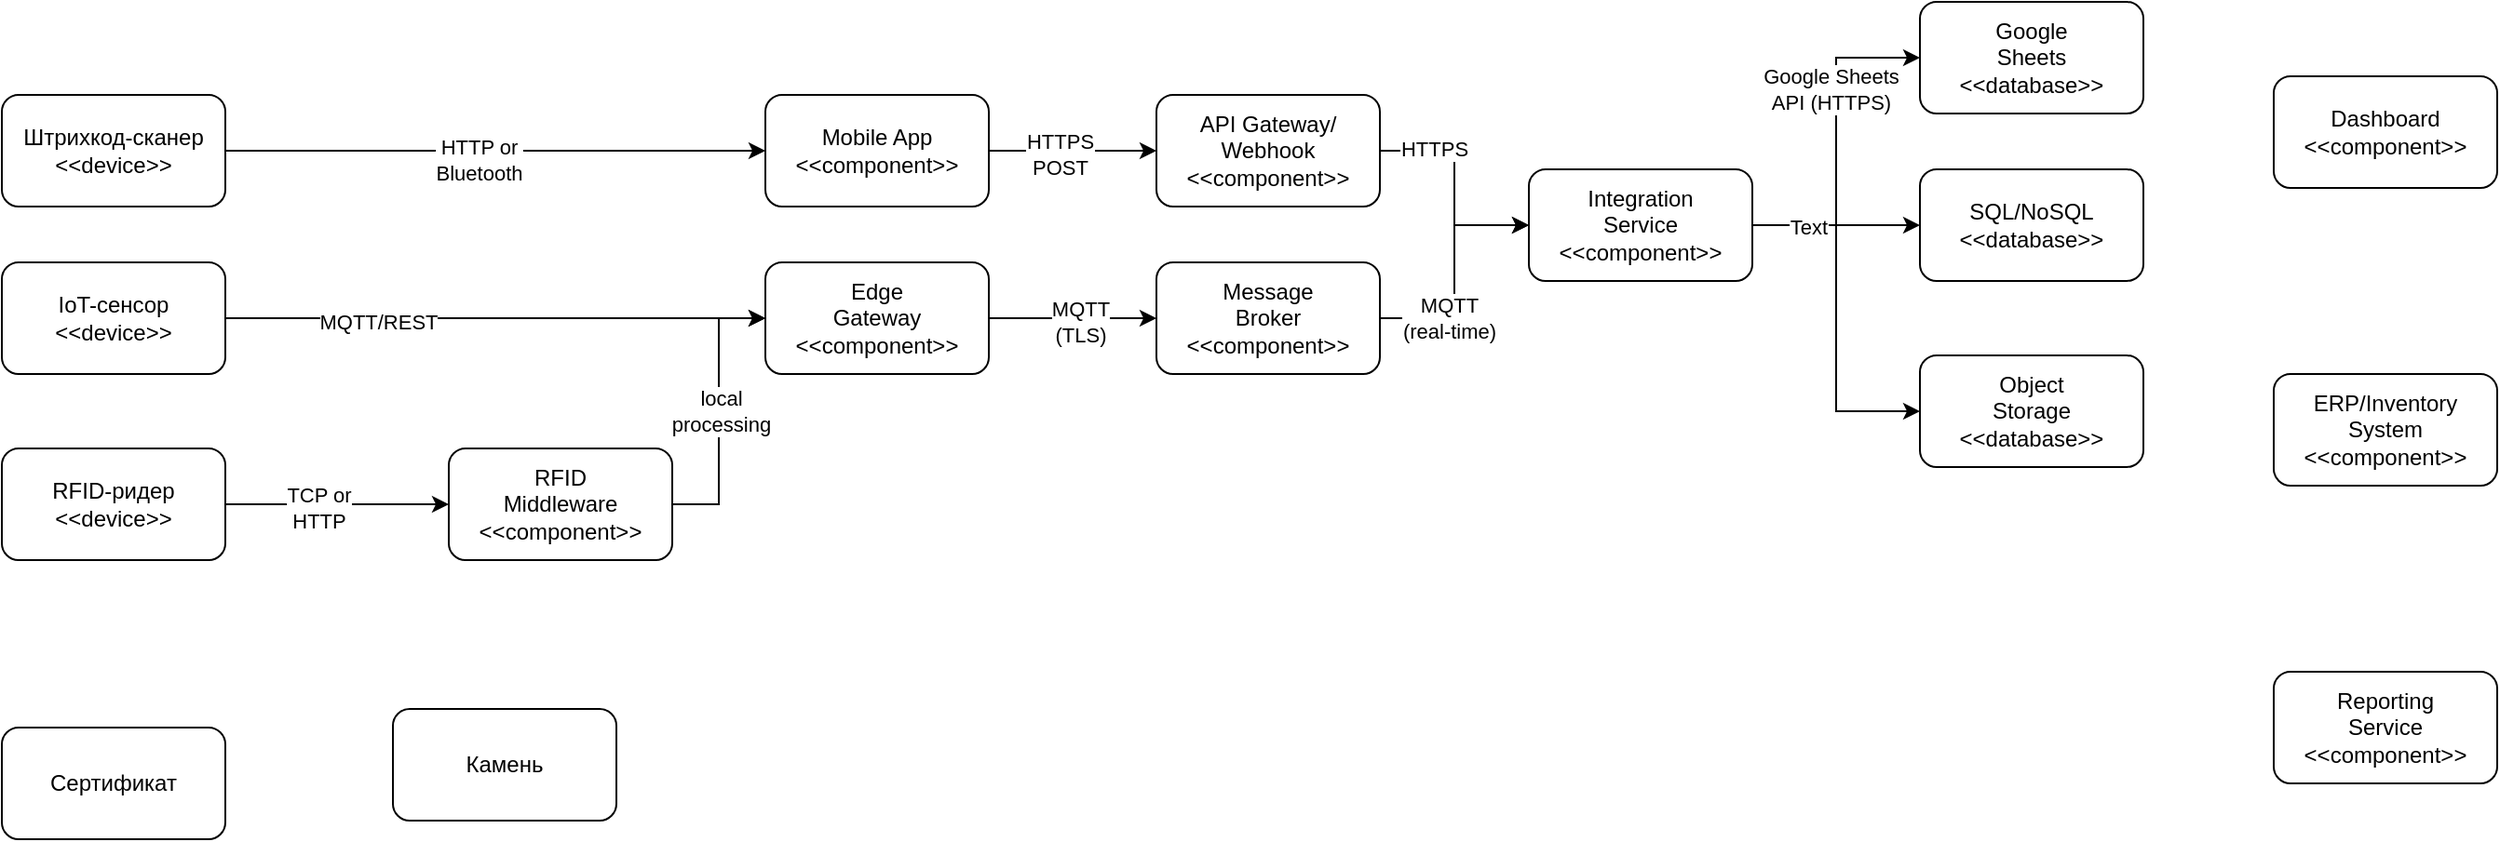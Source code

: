 <mxfile version="28.2.8">
  <diagram name="Страница — 1" id="0e2yT4qeQ546by1zYXs4">
    <mxGraphModel dx="1869" dy="602" grid="1" gridSize="10" guides="1" tooltips="1" connect="1" arrows="1" fold="1" page="1" pageScale="1" pageWidth="827" pageHeight="1169" math="0" shadow="0">
      <root>
        <mxCell id="0" />
        <mxCell id="1" parent="0" />
        <mxCell id="ezyDCEkJher1e5ASHjJT-10" value="Сертификат" style="rounded=1;whiteSpace=wrap;html=1;" vertex="1" parent="1">
          <mxGeometry x="-770" y="420" width="120" height="60" as="geometry" />
        </mxCell>
        <mxCell id="ezyDCEkJher1e5ASHjJT-11" value="Камень" style="rounded=1;whiteSpace=wrap;html=1;" vertex="1" parent="1">
          <mxGeometry x="-560" y="410" width="120" height="60" as="geometry" />
        </mxCell>
        <mxCell id="ezyDCEkJher1e5ASHjJT-28" style="edgeStyle=orthogonalEdgeStyle;rounded=0;orthogonalLoop=1;jettySize=auto;html=1;exitX=1;exitY=0.5;exitDx=0;exitDy=0;entryX=0;entryY=0.5;entryDx=0;entryDy=0;" edge="1" parent="1" source="ezyDCEkJher1e5ASHjJT-12" target="ezyDCEkJher1e5ASHjJT-16">
          <mxGeometry relative="1" as="geometry" />
        </mxCell>
        <mxCell id="ezyDCEkJher1e5ASHjJT-29" value="HTTP or&lt;div&gt;Bluetooth&lt;/div&gt;" style="edgeLabel;html=1;align=center;verticalAlign=middle;resizable=0;points=[];" vertex="1" connectable="0" parent="ezyDCEkJher1e5ASHjJT-28">
          <mxGeometry x="-0.067" y="-5" relative="1" as="geometry">
            <mxPoint as="offset" />
          </mxGeometry>
        </mxCell>
        <mxCell id="ezyDCEkJher1e5ASHjJT-12" value="Штрихкод-сканер&lt;div&gt;&amp;lt;&amp;lt;device&amp;gt;&amp;gt;&lt;/div&gt;" style="rounded=1;whiteSpace=wrap;html=1;" vertex="1" parent="1">
          <mxGeometry x="-770" y="80" width="120" height="60" as="geometry" />
        </mxCell>
        <mxCell id="ezyDCEkJher1e5ASHjJT-30" style="edgeStyle=orthogonalEdgeStyle;rounded=0;orthogonalLoop=1;jettySize=auto;html=1;exitX=1;exitY=0.5;exitDx=0;exitDy=0;" edge="1" parent="1" source="ezyDCEkJher1e5ASHjJT-14" target="ezyDCEkJher1e5ASHjJT-18">
          <mxGeometry relative="1" as="geometry" />
        </mxCell>
        <mxCell id="ezyDCEkJher1e5ASHjJT-33" value="MQTT/REST" style="edgeLabel;html=1;align=center;verticalAlign=middle;resizable=0;points=[];" vertex="1" connectable="0" parent="ezyDCEkJher1e5ASHjJT-30">
          <mxGeometry x="-0.436" y="-2" relative="1" as="geometry">
            <mxPoint as="offset" />
          </mxGeometry>
        </mxCell>
        <mxCell id="ezyDCEkJher1e5ASHjJT-14" value="IoT-сенсор&lt;div&gt;&amp;lt;&amp;lt;device&amp;gt;&amp;gt;&lt;/div&gt;" style="rounded=1;whiteSpace=wrap;html=1;" vertex="1" parent="1">
          <mxGeometry x="-770" y="170" width="120" height="60" as="geometry" />
        </mxCell>
        <mxCell id="ezyDCEkJher1e5ASHjJT-31" style="edgeStyle=orthogonalEdgeStyle;rounded=0;orthogonalLoop=1;jettySize=auto;html=1;exitX=1;exitY=0.5;exitDx=0;exitDy=0;entryX=0;entryY=0.5;entryDx=0;entryDy=0;" edge="1" parent="1" source="ezyDCEkJher1e5ASHjJT-15" target="ezyDCEkJher1e5ASHjJT-17">
          <mxGeometry relative="1" as="geometry" />
        </mxCell>
        <mxCell id="ezyDCEkJher1e5ASHjJT-32" value="TCP or&lt;div&gt;HTTP&lt;/div&gt;" style="edgeLabel;html=1;align=center;verticalAlign=middle;resizable=0;points=[];" vertex="1" connectable="0" parent="ezyDCEkJher1e5ASHjJT-31">
          <mxGeometry x="-0.17" y="-2" relative="1" as="geometry">
            <mxPoint as="offset" />
          </mxGeometry>
        </mxCell>
        <mxCell id="ezyDCEkJher1e5ASHjJT-15" value="RFID-ридер&lt;div&gt;&amp;lt;&amp;lt;device&amp;gt;&amp;gt;&lt;/div&gt;" style="rounded=1;whiteSpace=wrap;html=1;" vertex="1" parent="1">
          <mxGeometry x="-770" y="270" width="120" height="60" as="geometry" />
        </mxCell>
        <mxCell id="ezyDCEkJher1e5ASHjJT-36" value="" style="edgeStyle=orthogonalEdgeStyle;rounded=0;orthogonalLoop=1;jettySize=auto;html=1;" edge="1" parent="1" source="ezyDCEkJher1e5ASHjJT-16" target="ezyDCEkJher1e5ASHjJT-19">
          <mxGeometry relative="1" as="geometry" />
        </mxCell>
        <mxCell id="ezyDCEkJher1e5ASHjJT-37" value="HTTPS&lt;div&gt;POST&lt;/div&gt;" style="edgeLabel;html=1;align=center;verticalAlign=middle;resizable=0;points=[];" vertex="1" connectable="0" parent="ezyDCEkJher1e5ASHjJT-36">
          <mxGeometry x="-0.16" y="-2" relative="1" as="geometry">
            <mxPoint as="offset" />
          </mxGeometry>
        </mxCell>
        <mxCell id="ezyDCEkJher1e5ASHjJT-16" value="Mobile App&lt;div&gt;&amp;lt;&amp;lt;component&amp;gt;&amp;gt;&lt;/div&gt;" style="rounded=1;whiteSpace=wrap;html=1;" vertex="1" parent="1">
          <mxGeometry x="-360" y="80" width="120" height="60" as="geometry" />
        </mxCell>
        <mxCell id="ezyDCEkJher1e5ASHjJT-34" style="edgeStyle=orthogonalEdgeStyle;rounded=0;orthogonalLoop=1;jettySize=auto;html=1;exitX=1;exitY=0.5;exitDx=0;exitDy=0;entryX=0;entryY=0.5;entryDx=0;entryDy=0;" edge="1" parent="1" source="ezyDCEkJher1e5ASHjJT-17" target="ezyDCEkJher1e5ASHjJT-18">
          <mxGeometry relative="1" as="geometry" />
        </mxCell>
        <mxCell id="ezyDCEkJher1e5ASHjJT-35" value="local&lt;div&gt;processing&lt;/div&gt;" style="edgeLabel;html=1;align=center;verticalAlign=middle;resizable=0;points=[];" vertex="1" connectable="0" parent="ezyDCEkJher1e5ASHjJT-34">
          <mxGeometry y="-1" relative="1" as="geometry">
            <mxPoint as="offset" />
          </mxGeometry>
        </mxCell>
        <mxCell id="ezyDCEkJher1e5ASHjJT-17" value="RFID&lt;div&gt;Middleware&lt;/div&gt;&lt;div&gt;&amp;lt;&amp;lt;component&amp;gt;&amp;gt;&lt;/div&gt;" style="rounded=1;whiteSpace=wrap;html=1;" vertex="1" parent="1">
          <mxGeometry x="-530" y="270" width="120" height="60" as="geometry" />
        </mxCell>
        <mxCell id="ezyDCEkJher1e5ASHjJT-38" value="" style="edgeStyle=orthogonalEdgeStyle;rounded=0;orthogonalLoop=1;jettySize=auto;html=1;" edge="1" parent="1" source="ezyDCEkJher1e5ASHjJT-18" target="ezyDCEkJher1e5ASHjJT-20">
          <mxGeometry relative="1" as="geometry" />
        </mxCell>
        <mxCell id="ezyDCEkJher1e5ASHjJT-39" value="MQTT&lt;div&gt;(TLS)&lt;/div&gt;" style="edgeLabel;html=1;align=center;verticalAlign=middle;resizable=0;points=[];" vertex="1" connectable="0" parent="ezyDCEkJher1e5ASHjJT-38">
          <mxGeometry x="0.084" y="-2" relative="1" as="geometry">
            <mxPoint as="offset" />
          </mxGeometry>
        </mxCell>
        <mxCell id="ezyDCEkJher1e5ASHjJT-18" value="Edge&lt;div&gt;Gateway&lt;/div&gt;&lt;div&gt;&amp;lt;&amp;lt;component&amp;gt;&amp;gt;&lt;/div&gt;" style="rounded=1;whiteSpace=wrap;html=1;" vertex="1" parent="1">
          <mxGeometry x="-360" y="170" width="120" height="60" as="geometry" />
        </mxCell>
        <mxCell id="ezyDCEkJher1e5ASHjJT-40" style="edgeStyle=orthogonalEdgeStyle;rounded=0;orthogonalLoop=1;jettySize=auto;html=1;exitX=1;exitY=0.5;exitDx=0;exitDy=0;entryX=0;entryY=0.5;entryDx=0;entryDy=0;" edge="1" parent="1" source="ezyDCEkJher1e5ASHjJT-19" target="ezyDCEkJher1e5ASHjJT-21">
          <mxGeometry relative="1" as="geometry" />
        </mxCell>
        <mxCell id="ezyDCEkJher1e5ASHjJT-42" value="HTTPS" style="edgeLabel;html=1;align=center;verticalAlign=middle;resizable=0;points=[];" vertex="1" connectable="0" parent="ezyDCEkJher1e5ASHjJT-40">
          <mxGeometry x="-0.52" y="1" relative="1" as="geometry">
            <mxPoint as="offset" />
          </mxGeometry>
        </mxCell>
        <mxCell id="ezyDCEkJher1e5ASHjJT-19" value="API Gateway/&lt;div&gt;Webhook&lt;/div&gt;&lt;div&gt;&amp;lt;&amp;lt;component&amp;gt;&amp;gt;&lt;/div&gt;" style="rounded=1;whiteSpace=wrap;html=1;" vertex="1" parent="1">
          <mxGeometry x="-150" y="80" width="120" height="60" as="geometry" />
        </mxCell>
        <mxCell id="ezyDCEkJher1e5ASHjJT-41" style="edgeStyle=orthogonalEdgeStyle;rounded=0;orthogonalLoop=1;jettySize=auto;html=1;exitX=1;exitY=0.5;exitDx=0;exitDy=0;entryX=0;entryY=0.5;entryDx=0;entryDy=0;" edge="1" parent="1" source="ezyDCEkJher1e5ASHjJT-20" target="ezyDCEkJher1e5ASHjJT-21">
          <mxGeometry relative="1" as="geometry" />
        </mxCell>
        <mxCell id="ezyDCEkJher1e5ASHjJT-43" value="MQTT&lt;div&gt;(real-time)&lt;/div&gt;" style="edgeLabel;html=1;align=center;verticalAlign=middle;resizable=0;points=[];" vertex="1" connectable="0" parent="ezyDCEkJher1e5ASHjJT-41">
          <mxGeometry x="-0.434" relative="1" as="geometry">
            <mxPoint as="offset" />
          </mxGeometry>
        </mxCell>
        <mxCell id="ezyDCEkJher1e5ASHjJT-20" value="Message&lt;div&gt;Broker&lt;/div&gt;&lt;div&gt;&amp;lt;&amp;lt;component&amp;gt;&amp;gt;&lt;/div&gt;" style="rounded=1;whiteSpace=wrap;html=1;" vertex="1" parent="1">
          <mxGeometry x="-150" y="170" width="120" height="60" as="geometry" />
        </mxCell>
        <mxCell id="ezyDCEkJher1e5ASHjJT-44" value="" style="edgeStyle=orthogonalEdgeStyle;rounded=0;orthogonalLoop=1;jettySize=auto;html=1;" edge="1" parent="1" source="ezyDCEkJher1e5ASHjJT-21" target="ezyDCEkJher1e5ASHjJT-23">
          <mxGeometry relative="1" as="geometry" />
        </mxCell>
        <mxCell id="ezyDCEkJher1e5ASHjJT-45" style="edgeStyle=orthogonalEdgeStyle;rounded=0;orthogonalLoop=1;jettySize=auto;html=1;exitX=1;exitY=0.5;exitDx=0;exitDy=0;entryX=0;entryY=0.5;entryDx=0;entryDy=0;" edge="1" parent="1" source="ezyDCEkJher1e5ASHjJT-21" target="ezyDCEkJher1e5ASHjJT-22">
          <mxGeometry relative="1" as="geometry" />
        </mxCell>
        <mxCell id="ezyDCEkJher1e5ASHjJT-47" value="Google Sheets&lt;div&gt;API (HTTPS)&lt;/div&gt;" style="edgeLabel;html=1;align=center;verticalAlign=middle;resizable=0;points=[];" vertex="1" connectable="0" parent="ezyDCEkJher1e5ASHjJT-45">
          <mxGeometry x="0.311" y="3" relative="1" as="geometry">
            <mxPoint as="offset" />
          </mxGeometry>
        </mxCell>
        <mxCell id="ezyDCEkJher1e5ASHjJT-46" style="edgeStyle=orthogonalEdgeStyle;rounded=0;orthogonalLoop=1;jettySize=auto;html=1;exitX=1;exitY=0.5;exitDx=0;exitDy=0;entryX=0;entryY=0.5;entryDx=0;entryDy=0;" edge="1" parent="1" source="ezyDCEkJher1e5ASHjJT-21" target="ezyDCEkJher1e5ASHjJT-24">
          <mxGeometry relative="1" as="geometry" />
        </mxCell>
        <mxCell id="ezyDCEkJher1e5ASHjJT-48" value="Text" style="edgeLabel;html=1;align=center;verticalAlign=middle;resizable=0;points=[];" vertex="1" connectable="0" parent="ezyDCEkJher1e5ASHjJT-46">
          <mxGeometry x="-0.686" y="-1" relative="1" as="geometry">
            <mxPoint as="offset" />
          </mxGeometry>
        </mxCell>
        <mxCell id="ezyDCEkJher1e5ASHjJT-21" value="Integration&lt;div&gt;Service&lt;/div&gt;&lt;div&gt;&amp;lt;&amp;lt;component&amp;gt;&amp;gt;&lt;/div&gt;" style="rounded=1;whiteSpace=wrap;html=1;" vertex="1" parent="1">
          <mxGeometry x="50" y="120" width="120" height="60" as="geometry" />
        </mxCell>
        <mxCell id="ezyDCEkJher1e5ASHjJT-22" value="Google&lt;div&gt;Sheets&lt;/div&gt;&lt;div&gt;&amp;lt;&amp;lt;database&amp;gt;&amp;gt;&lt;/div&gt;" style="rounded=1;whiteSpace=wrap;html=1;" vertex="1" parent="1">
          <mxGeometry x="260" y="30" width="120" height="60" as="geometry" />
        </mxCell>
        <mxCell id="ezyDCEkJher1e5ASHjJT-23" value="SQL/NoSQL&lt;div&gt;&amp;lt;&amp;lt;database&amp;gt;&amp;gt;&lt;/div&gt;" style="rounded=1;whiteSpace=wrap;html=1;" vertex="1" parent="1">
          <mxGeometry x="260" y="120" width="120" height="60" as="geometry" />
        </mxCell>
        <mxCell id="ezyDCEkJher1e5ASHjJT-24" value="Object&lt;div&gt;Storage&lt;/div&gt;&lt;div&gt;&amp;lt;&amp;lt;database&amp;gt;&amp;gt;&lt;/div&gt;" style="rounded=1;whiteSpace=wrap;html=1;" vertex="1" parent="1">
          <mxGeometry x="260" y="220" width="120" height="60" as="geometry" />
        </mxCell>
        <mxCell id="ezyDCEkJher1e5ASHjJT-25" value="Dashboard&lt;div&gt;&amp;lt;&amp;lt;component&amp;gt;&amp;gt;&lt;/div&gt;" style="rounded=1;whiteSpace=wrap;html=1;" vertex="1" parent="1">
          <mxGeometry x="450" y="70" width="120" height="60" as="geometry" />
        </mxCell>
        <mxCell id="ezyDCEkJher1e5ASHjJT-26" value="ERP/Inventory&lt;div&gt;System&lt;/div&gt;&lt;div&gt;&amp;lt;&amp;lt;component&amp;gt;&amp;gt;&lt;/div&gt;" style="rounded=1;whiteSpace=wrap;html=1;" vertex="1" parent="1">
          <mxGeometry x="450" y="230" width="120" height="60" as="geometry" />
        </mxCell>
        <mxCell id="ezyDCEkJher1e5ASHjJT-27" value="Reporting&lt;div&gt;Service&lt;/div&gt;&lt;div&gt;&amp;lt;&amp;lt;component&amp;gt;&amp;gt;&lt;/div&gt;" style="rounded=1;whiteSpace=wrap;html=1;" vertex="1" parent="1">
          <mxGeometry x="450" y="390" width="120" height="60" as="geometry" />
        </mxCell>
      </root>
    </mxGraphModel>
  </diagram>
</mxfile>
